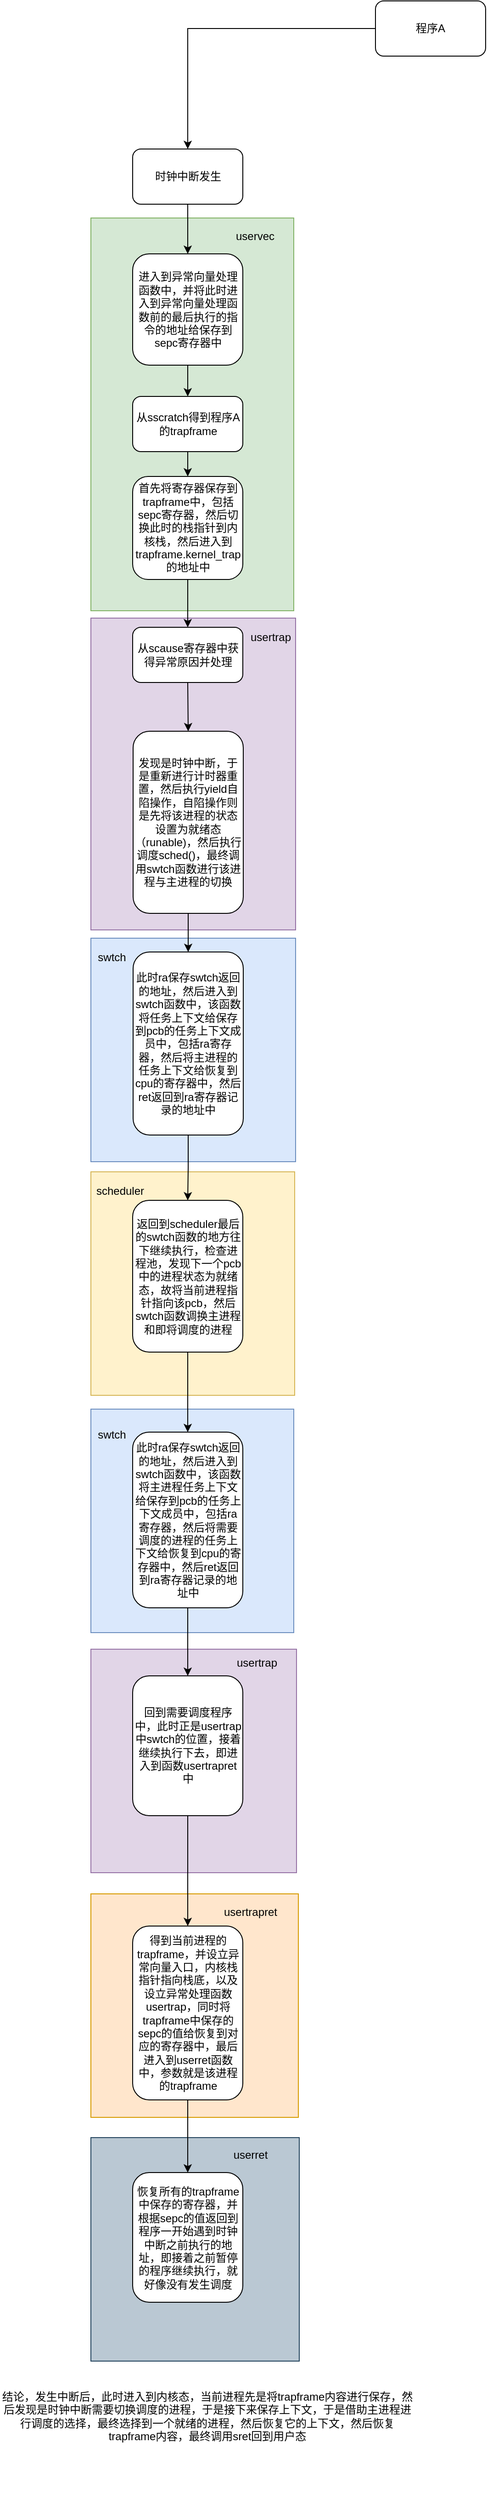 <mxfile version="26.0.16">
  <diagram name="第 1 页" id="8LOPwf5YduBKm0PsOfqm">
    <mxGraphModel dx="1604" dy="1714" grid="0" gridSize="10" guides="1" tooltips="1" connect="1" arrows="1" fold="1" page="1" pageScale="1" pageWidth="827" pageHeight="1169" math="0" shadow="0">
      <root>
        <mxCell id="0" />
        <mxCell id="1" parent="0" />
        <mxCell id="oxNQAoPYV9vJhSYu_cqy-1" value="" style="rounded=0;whiteSpace=wrap;html=1;fillColor=#dae8fc;strokeColor=#6c8ebf;" vertex="1" parent="1">
          <mxGeometry x="-46" y="1453" width="221" height="243" as="geometry" />
        </mxCell>
        <mxCell id="xZXwR7hzgNqL0oa4mkAj-28" value="" style="rounded=0;whiteSpace=wrap;html=1;fillColor=#fff2cc;strokeColor=#d6b656;" parent="1" vertex="1">
          <mxGeometry x="-46" y="1195" width="222" height="243" as="geometry" />
        </mxCell>
        <mxCell id="xZXwR7hzgNqL0oa4mkAj-26" value="" style="rounded=0;whiteSpace=wrap;html=1;fillColor=#dae8fc;strokeColor=#6c8ebf;" parent="1" vertex="1">
          <mxGeometry x="-46" y="941" width="223" height="243" as="geometry" />
        </mxCell>
        <mxCell id="xZXwR7hzgNqL0oa4mkAj-19" value="" style="rounded=0;whiteSpace=wrap;html=1;fillColor=#e1d5e7;strokeColor=#9673a6;" parent="1" vertex="1">
          <mxGeometry x="-46" y="593" width="223" height="339" as="geometry" />
        </mxCell>
        <mxCell id="xZXwR7hzgNqL0oa4mkAj-11" value="" style="rounded=0;whiteSpace=wrap;html=1;fillColor=#d5e8d4;strokeColor=#82b366;" parent="1" vertex="1">
          <mxGeometry x="-46" y="158" width="221" height="427" as="geometry" />
        </mxCell>
        <mxCell id="xZXwR7hzgNqL0oa4mkAj-4" value="" style="edgeStyle=orthogonalEdgeStyle;rounded=0;orthogonalLoop=1;jettySize=auto;html=1;" parent="1" source="xZXwR7hzgNqL0oa4mkAj-1" target="xZXwR7hzgNqL0oa4mkAj-3" edge="1">
          <mxGeometry relative="1" as="geometry" />
        </mxCell>
        <mxCell id="xZXwR7hzgNqL0oa4mkAj-1" value="程序A" style="rounded=1;whiteSpace=wrap;html=1;" parent="1" vertex="1">
          <mxGeometry x="264" y="-78" width="120" height="60" as="geometry" />
        </mxCell>
        <mxCell id="xZXwR7hzgNqL0oa4mkAj-6" value="" style="edgeStyle=orthogonalEdgeStyle;rounded=0;orthogonalLoop=1;jettySize=auto;html=1;" parent="1" source="xZXwR7hzgNqL0oa4mkAj-3" target="xZXwR7hzgNqL0oa4mkAj-5" edge="1">
          <mxGeometry relative="1" as="geometry" />
        </mxCell>
        <mxCell id="xZXwR7hzgNqL0oa4mkAj-3" value="时钟中断发生" style="whiteSpace=wrap;html=1;rounded=1;" parent="1" vertex="1">
          <mxGeometry x="-0.5" y="83" width="120" height="60" as="geometry" />
        </mxCell>
        <mxCell id="xZXwR7hzgNqL0oa4mkAj-8" value="" style="edgeStyle=orthogonalEdgeStyle;rounded=0;orthogonalLoop=1;jettySize=auto;html=1;" parent="1" source="xZXwR7hzgNqL0oa4mkAj-5" target="xZXwR7hzgNqL0oa4mkAj-7" edge="1">
          <mxGeometry relative="1" as="geometry" />
        </mxCell>
        <mxCell id="xZXwR7hzgNqL0oa4mkAj-5" value="进入到异常向量处理函数中，并将此时进入到异常向量处理函数前的最后执行的指令的地址给保存到sepc寄存器中" style="whiteSpace=wrap;html=1;rounded=1;" parent="1" vertex="1">
          <mxGeometry x="-0.5" y="197" width="120" height="121" as="geometry" />
        </mxCell>
        <mxCell id="xZXwR7hzgNqL0oa4mkAj-10" value="" style="edgeStyle=orthogonalEdgeStyle;rounded=0;orthogonalLoop=1;jettySize=auto;html=1;" parent="1" source="xZXwR7hzgNqL0oa4mkAj-7" target="xZXwR7hzgNqL0oa4mkAj-9" edge="1">
          <mxGeometry relative="1" as="geometry" />
        </mxCell>
        <mxCell id="xZXwR7hzgNqL0oa4mkAj-7" value="从sscratch得到程序A的trapframe" style="whiteSpace=wrap;html=1;rounded=1;" parent="1" vertex="1">
          <mxGeometry x="-0.5" y="352" width="120" height="60" as="geometry" />
        </mxCell>
        <mxCell id="xZXwR7hzgNqL0oa4mkAj-9" value="首先将寄存器保存到trapframe中，包括sepc寄存器，然后切换此时的栈指针到内核栈，然后进入到trapframe.kernel_trap的地址中" style="whiteSpace=wrap;html=1;rounded=1;" parent="1" vertex="1">
          <mxGeometry x="-0.5" y="439" width="120" height="112" as="geometry" />
        </mxCell>
        <mxCell id="xZXwR7hzgNqL0oa4mkAj-12" value="uservec" style="text;html=1;align=center;verticalAlign=middle;whiteSpace=wrap;rounded=0;" parent="1" vertex="1">
          <mxGeometry x="103" y="163" width="60" height="30" as="geometry" />
        </mxCell>
        <mxCell id="xZXwR7hzgNqL0oa4mkAj-13" value="从scause寄存器中获得异常原因并处理" style="rounded=1;whiteSpace=wrap;html=1;" parent="1" vertex="1">
          <mxGeometry x="-0.5" y="603" width="120" height="60" as="geometry" />
        </mxCell>
        <mxCell id="xZXwR7hzgNqL0oa4mkAj-14" value="" style="endArrow=classic;html=1;rounded=0;exitX=0.5;exitY=1;exitDx=0;exitDy=0;entryX=0.5;entryY=0;entryDx=0;entryDy=0;" parent="1" source="xZXwR7hzgNqL0oa4mkAj-9" target="xZXwR7hzgNqL0oa4mkAj-13" edge="1">
          <mxGeometry width="50" height="50" relative="1" as="geometry">
            <mxPoint x="354" y="483" as="sourcePoint" />
            <mxPoint x="404" y="433" as="targetPoint" />
          </mxGeometry>
        </mxCell>
        <mxCell id="xZXwR7hzgNqL0oa4mkAj-18" value="" style="edgeStyle=orthogonalEdgeStyle;rounded=0;orthogonalLoop=1;jettySize=auto;html=1;" parent="1" source="xZXwR7hzgNqL0oa4mkAj-15" target="xZXwR7hzgNqL0oa4mkAj-17" edge="1">
          <mxGeometry relative="1" as="geometry" />
        </mxCell>
        <mxCell id="xZXwR7hzgNqL0oa4mkAj-15" value="发现是时钟中断，于是重新进行计时器重置，然后执行yield自陷操作，自陷操作则是先将该进程的状态设置为就绪态（runable)，然后执行调度sched()，最终调用swtch函数进行该进程与主进程的切换" style="rounded=1;whiteSpace=wrap;html=1;" parent="1" vertex="1">
          <mxGeometry y="716" width="120" height="198" as="geometry" />
        </mxCell>
        <mxCell id="xZXwR7hzgNqL0oa4mkAj-25" value="" style="edgeStyle=orthogonalEdgeStyle;rounded=0;orthogonalLoop=1;jettySize=auto;html=1;" parent="1" source="xZXwR7hzgNqL0oa4mkAj-17" target="xZXwR7hzgNqL0oa4mkAj-24" edge="1">
          <mxGeometry relative="1" as="geometry" />
        </mxCell>
        <mxCell id="xZXwR7hzgNqL0oa4mkAj-17" value="此时ra保存swtch返回的地址，然后进入到swtch函数中，该函数将任务上下文给保存到pcb的任务上下文成员中，包括ra寄存器，然后将主进程的任务上下文给恢复到cpu的寄存器中，然后ret返回到ra寄存器记录的地址中" style="whiteSpace=wrap;html=1;rounded=1;" parent="1" vertex="1">
          <mxGeometry y="956" width="120" height="199" as="geometry" />
        </mxCell>
        <mxCell id="xZXwR7hzgNqL0oa4mkAj-20" value="" style="endArrow=classic;html=1;rounded=0;exitX=0.5;exitY=1;exitDx=0;exitDy=0;entryX=0.5;entryY=0;entryDx=0;entryDy=0;" parent="1" source="xZXwR7hzgNqL0oa4mkAj-13" target="xZXwR7hzgNqL0oa4mkAj-15" edge="1">
          <mxGeometry width="50" height="50" relative="1" as="geometry">
            <mxPoint x="394" y="645" as="sourcePoint" />
            <mxPoint x="444" y="595" as="targetPoint" />
          </mxGeometry>
        </mxCell>
        <mxCell id="xZXwR7hzgNqL0oa4mkAj-21" value="usertrap" style="text;html=1;align=center;verticalAlign=middle;whiteSpace=wrap;rounded=0;" parent="1" vertex="1">
          <mxGeometry x="119.5" y="599" width="60" height="30" as="geometry" />
        </mxCell>
        <mxCell id="xZXwR7hzgNqL0oa4mkAj-24" value="返回到scheduler最后的swtch函数的地方往下继续执行，检查进程池，发现下一个pcb中的进程状态为就绪态，故将当前进程指针指向该pcb，然后swtch函数调换主进程和即将调度的进程" style="whiteSpace=wrap;html=1;rounded=1;" parent="1" vertex="1">
          <mxGeometry x="-0.5" y="1226" width="120" height="165" as="geometry" />
        </mxCell>
        <mxCell id="xZXwR7hzgNqL0oa4mkAj-27" value="swtch" style="text;html=1;align=center;verticalAlign=middle;whiteSpace=wrap;rounded=0;" parent="1" vertex="1">
          <mxGeometry x="-53" y="947" width="60" height="30" as="geometry" />
        </mxCell>
        <mxCell id="oxNQAoPYV9vJhSYu_cqy-2" value="此时ra保存swtch返回的地址，然后进入到swtch函数中，该函数将主进程任务上下文给保存到pcb的任务上下文成员中，包括ra寄存器，然后将需要调度的进程的任务上下文给恢复到cpu的寄存器中，然后ret返回到ra寄存器记录的地址中" style="rounded=1;whiteSpace=wrap;html=1;" vertex="1" parent="1">
          <mxGeometry x="-0.5" y="1478" width="120" height="191" as="geometry" />
        </mxCell>
        <mxCell id="oxNQAoPYV9vJhSYu_cqy-3" value="" style="endArrow=classic;html=1;rounded=0;exitX=0.5;exitY=1;exitDx=0;exitDy=0;entryX=0.5;entryY=0;entryDx=0;entryDy=0;" edge="1" parent="1" source="xZXwR7hzgNqL0oa4mkAj-24" target="oxNQAoPYV9vJhSYu_cqy-2">
          <mxGeometry width="50" height="50" relative="1" as="geometry">
            <mxPoint x="260" y="1457" as="sourcePoint" />
            <mxPoint x="310" y="1407" as="targetPoint" />
          </mxGeometry>
        </mxCell>
        <mxCell id="oxNQAoPYV9vJhSYu_cqy-5" value="" style="rounded=0;whiteSpace=wrap;html=1;fillColor=#e1d5e7;strokeColor=#9673a6;" vertex="1" parent="1">
          <mxGeometry x="-46" y="1714" width="224" height="243" as="geometry" />
        </mxCell>
        <mxCell id="oxNQAoPYV9vJhSYu_cqy-6" value="回到需要调度程序中，此时正是usertrap中swtch的位置，接着继续执行下去，即进入到函数usertrapret中" style="rounded=1;whiteSpace=wrap;html=1;" vertex="1" parent="1">
          <mxGeometry x="-0.5" y="1743" width="120" height="152" as="geometry" />
        </mxCell>
        <mxCell id="oxNQAoPYV9vJhSYu_cqy-7" value="" style="endArrow=classic;html=1;rounded=0;exitX=0.5;exitY=1;exitDx=0;exitDy=0;entryX=0.5;entryY=0;entryDx=0;entryDy=0;" edge="1" parent="1" source="oxNQAoPYV9vJhSYu_cqy-2" target="oxNQAoPYV9vJhSYu_cqy-6">
          <mxGeometry width="50" height="50" relative="1" as="geometry">
            <mxPoint x="326" y="1679" as="sourcePoint" />
            <mxPoint x="376" y="1629" as="targetPoint" />
          </mxGeometry>
        </mxCell>
        <mxCell id="oxNQAoPYV9vJhSYu_cqy-8" value="usertrap" style="text;html=1;align=center;verticalAlign=middle;whiteSpace=wrap;rounded=0;" vertex="1" parent="1">
          <mxGeometry x="105" y="1714" width="60" height="30" as="geometry" />
        </mxCell>
        <mxCell id="oxNQAoPYV9vJhSYu_cqy-9" value="swtch" style="text;html=1;align=center;verticalAlign=middle;whiteSpace=wrap;rounded=0;" vertex="1" parent="1">
          <mxGeometry x="-53" y="1466" width="60" height="30" as="geometry" />
        </mxCell>
        <mxCell id="oxNQAoPYV9vJhSYu_cqy-11" value="scheduler" style="text;html=1;align=center;verticalAlign=middle;whiteSpace=wrap;rounded=0;" vertex="1" parent="1">
          <mxGeometry x="-44" y="1201" width="60" height="30" as="geometry" />
        </mxCell>
        <mxCell id="oxNQAoPYV9vJhSYu_cqy-12" value="" style="rounded=0;whiteSpace=wrap;html=1;fillColor=#ffe6cc;strokeColor=#d79b00;" vertex="1" parent="1">
          <mxGeometry x="-46" y="1980" width="226" height="243" as="geometry" />
        </mxCell>
        <mxCell id="oxNQAoPYV9vJhSYu_cqy-13" value="得到当前进程的trapframe，并设立异常向量入口，内核栈指针指向栈底，以及设立异常处理函数usertrap，同时将trapframe中保存的sepc的值给恢复到对应的寄存器中，最后进入到userret函数中，参数就是该进程的trapframe" style="rounded=1;whiteSpace=wrap;html=1;" vertex="1" parent="1">
          <mxGeometry x="-0.5" y="2015" width="120" height="189" as="geometry" />
        </mxCell>
        <mxCell id="oxNQAoPYV9vJhSYu_cqy-14" value="" style="endArrow=classic;html=1;rounded=0;exitX=0.5;exitY=1;exitDx=0;exitDy=0;" edge="1" parent="1" source="oxNQAoPYV9vJhSYu_cqy-6" target="oxNQAoPYV9vJhSYu_cqy-13">
          <mxGeometry width="50" height="50" relative="1" as="geometry">
            <mxPoint x="315" y="1979" as="sourcePoint" />
            <mxPoint x="365" y="1929" as="targetPoint" />
          </mxGeometry>
        </mxCell>
        <mxCell id="oxNQAoPYV9vJhSYu_cqy-15" value="usertrapret" style="text;html=1;align=center;verticalAlign=middle;whiteSpace=wrap;rounded=0;" vertex="1" parent="1">
          <mxGeometry x="98" y="1985" width="60" height="30" as="geometry" />
        </mxCell>
        <mxCell id="oxNQAoPYV9vJhSYu_cqy-16" value="" style="rounded=0;whiteSpace=wrap;html=1;fillColor=#bac8d3;strokeColor=#23445d;" vertex="1" parent="1">
          <mxGeometry x="-46" y="2245" width="227" height="243" as="geometry" />
        </mxCell>
        <mxCell id="oxNQAoPYV9vJhSYu_cqy-17" value="" style="endArrow=classic;html=1;rounded=0;exitX=0.5;exitY=1;exitDx=0;exitDy=0;entryX=0.5;entryY=0;entryDx=0;entryDy=0;" edge="1" parent="1" source="oxNQAoPYV9vJhSYu_cqy-13" target="oxNQAoPYV9vJhSYu_cqy-18">
          <mxGeometry width="50" height="50" relative="1" as="geometry">
            <mxPoint x="369" y="2216" as="sourcePoint" />
            <mxPoint x="419" y="2166" as="targetPoint" />
          </mxGeometry>
        </mxCell>
        <mxCell id="oxNQAoPYV9vJhSYu_cqy-18" value="恢复所有的trapframe中保存的寄存器，并根据sepc的值返回到程序一开始遇到时钟中断之前执行的地址，即接着之前暂停的程序继续执行，就好像没有发生调度" style="rounded=1;whiteSpace=wrap;html=1;" vertex="1" parent="1">
          <mxGeometry x="-0.5" y="2283" width="120" height="141" as="geometry" />
        </mxCell>
        <mxCell id="oxNQAoPYV9vJhSYu_cqy-19" value="userret" style="text;html=1;align=center;verticalAlign=middle;whiteSpace=wrap;rounded=0;" vertex="1" parent="1">
          <mxGeometry x="98" y="2249" width="60" height="30" as="geometry" />
        </mxCell>
        <mxCell id="oxNQAoPYV9vJhSYu_cqy-20" value="结论，发生中断后，此时进入到内核态，当前进程先是将trapframe内容进行保存，然后发现是时钟中断需要切换调度的进程，于是接下来保存上下文，于是借助主进程进行调度的选择，最终选择到一个就绪的进程，然后恢复它的上下文，然后恢复trapframe内容，最终调用sret回到用户态" style="text;html=1;align=center;verticalAlign=middle;whiteSpace=wrap;rounded=0;" vertex="1" parent="1">
          <mxGeometry x="-145" y="2457" width="452" height="181" as="geometry" />
        </mxCell>
      </root>
    </mxGraphModel>
  </diagram>
</mxfile>

